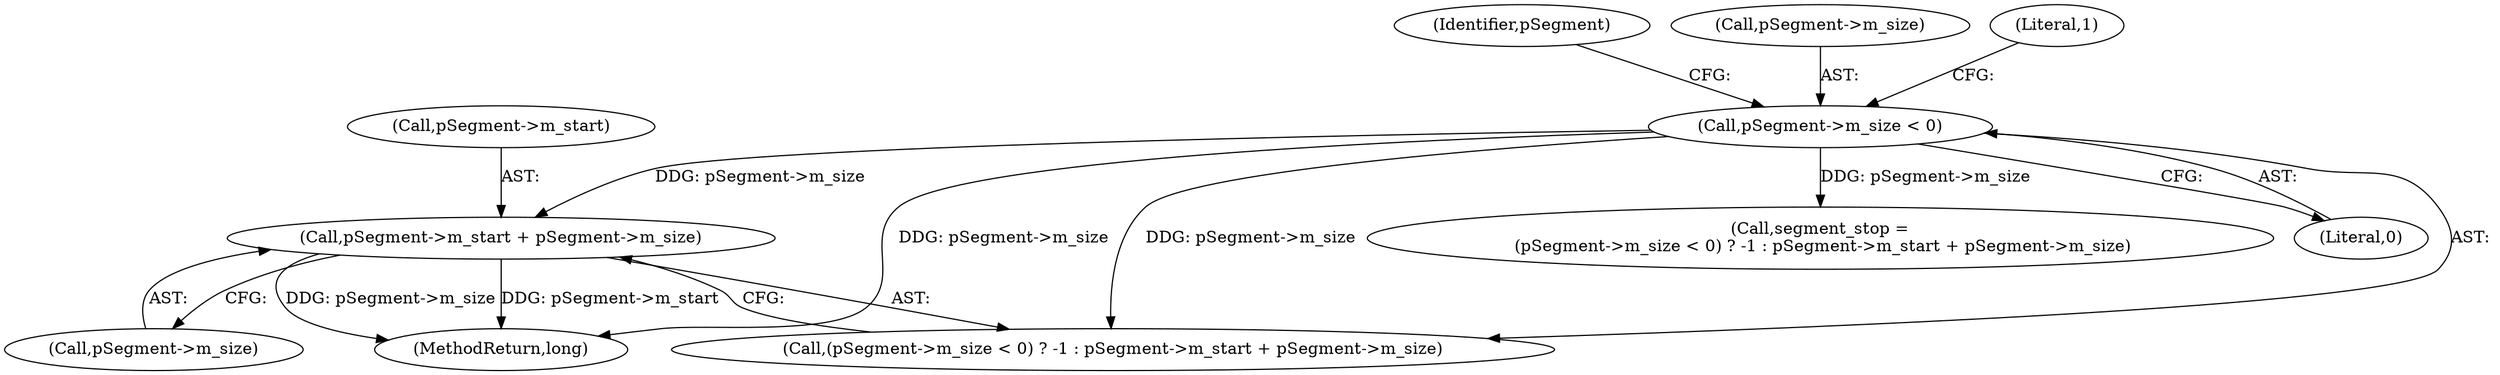 digraph "0_Android_cc274e2abe8b2a6698a5c47d8aa4bb45f1f9538d_24@pointer" {
"1000207" [label="(Call,pSegment->m_start + pSegment->m_size)"];
"1000200" [label="(Call,pSegment->m_size < 0)"];
"1000667" [label="(MethodReturn,long)"];
"1000209" [label="(Identifier,pSegment)"];
"1000199" [label="(Call,(pSegment->m_size < 0) ? -1 : pSegment->m_start + pSegment->m_size)"];
"1000197" [label="(Call,segment_stop =\n (pSegment->m_size < 0) ? -1 : pSegment->m_start + pSegment->m_size)"];
"1000208" [label="(Call,pSegment->m_start)"];
"1000201" [label="(Call,pSegment->m_size)"];
"1000207" [label="(Call,pSegment->m_start + pSegment->m_size)"];
"1000204" [label="(Literal,0)"];
"1000206" [label="(Literal,1)"];
"1000211" [label="(Call,pSegment->m_size)"];
"1000200" [label="(Call,pSegment->m_size < 0)"];
"1000207" -> "1000199"  [label="AST: "];
"1000207" -> "1000211"  [label="CFG: "];
"1000208" -> "1000207"  [label="AST: "];
"1000211" -> "1000207"  [label="AST: "];
"1000199" -> "1000207"  [label="CFG: "];
"1000207" -> "1000667"  [label="DDG: pSegment->m_start"];
"1000207" -> "1000667"  [label="DDG: pSegment->m_size"];
"1000200" -> "1000207"  [label="DDG: pSegment->m_size"];
"1000200" -> "1000199"  [label="AST: "];
"1000200" -> "1000204"  [label="CFG: "];
"1000201" -> "1000200"  [label="AST: "];
"1000204" -> "1000200"  [label="AST: "];
"1000206" -> "1000200"  [label="CFG: "];
"1000209" -> "1000200"  [label="CFG: "];
"1000200" -> "1000667"  [label="DDG: pSegment->m_size"];
"1000200" -> "1000197"  [label="DDG: pSegment->m_size"];
"1000200" -> "1000199"  [label="DDG: pSegment->m_size"];
}
